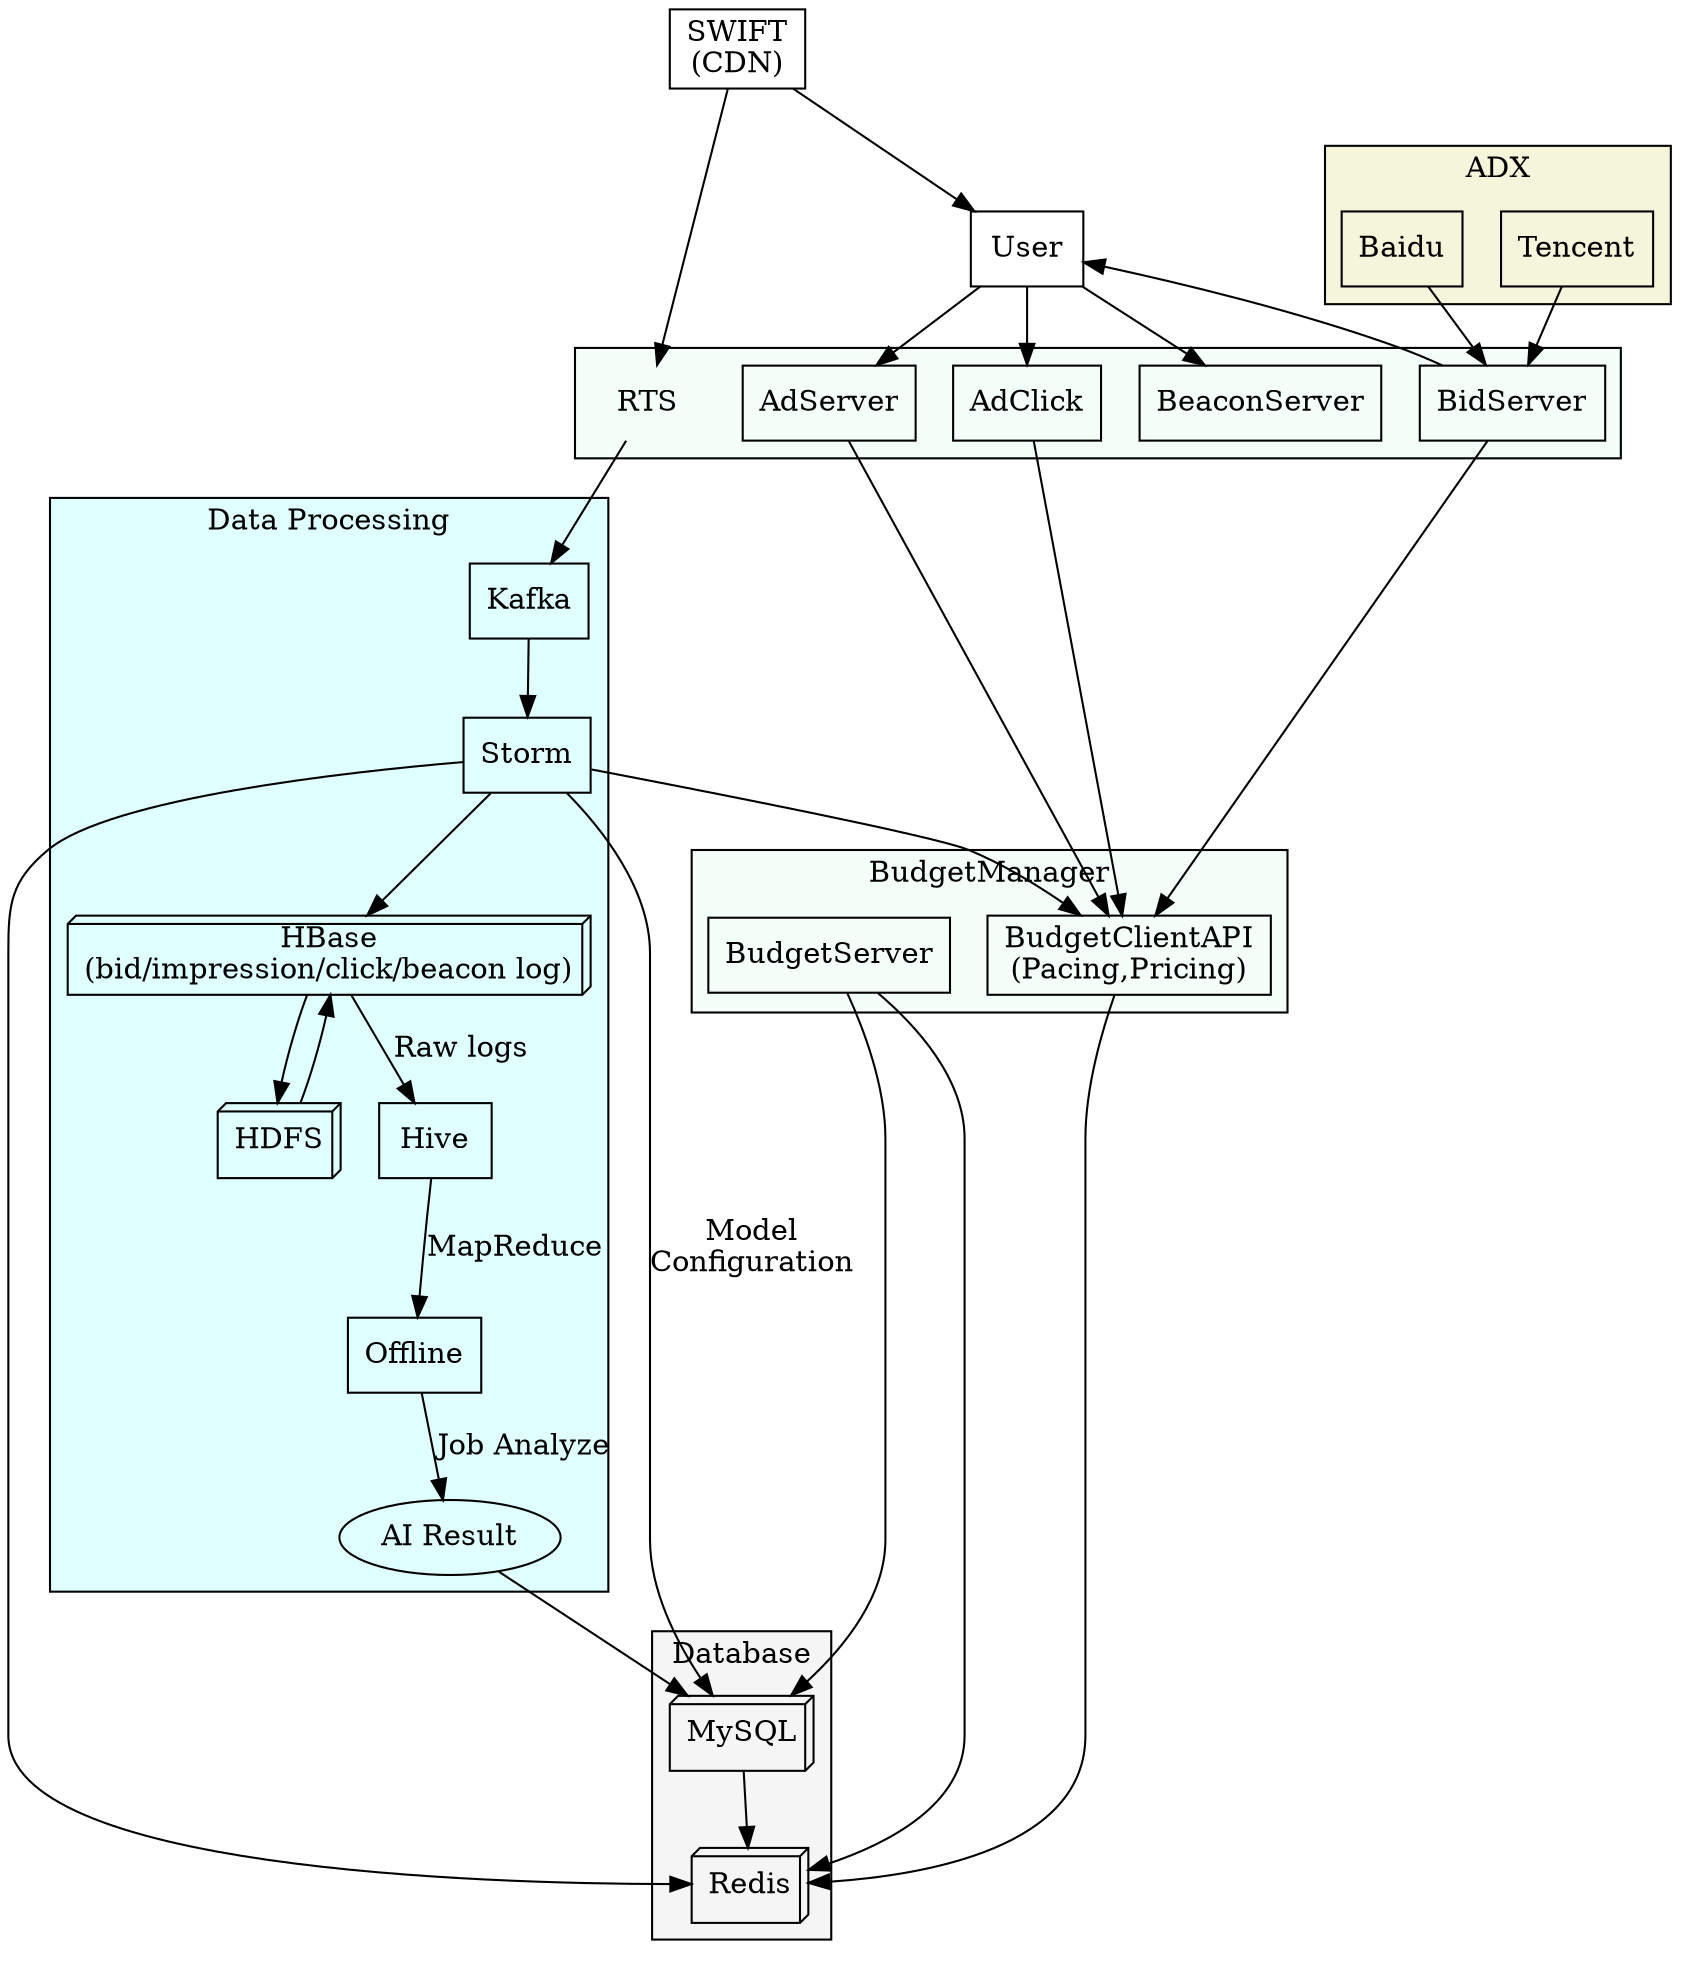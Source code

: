 digraph RTS {
	node [shape="record"];
	edge [style="solid"];
	//layout="neato";
	//edge [style="dashed"];
	//rotate=90;

	subgraph cluster_rts {
		//label="RTS";
		bgcolor="mintcream";

		RTS [shape="plaintext"];
		BeaconServer;
		BidServer;
		AdServer;
		AdClick;
	}

	subgraph cluster_budget {
		bgcolor="mintcream";
		label="BudgetManager";

		BudgetServer;
		BudgetClientAPI [label="BudgetClientAPI\n(Pacing,Pricing)"];
	}

	subgraph cluster_ADX {
		bgcolor="Beige";
		label="ADX";

		Tencent;
		Baidu;
	}

	subgraph cluster_DataHandling {
		label="Data Processing";

		bgcolor="LightCyan";

		Kafka;
		Storm;
		HDFS [shape="box3d"];
		HBase [label="HBase\n(bid/impression/click/beacon log)", shape="box3d"];
		Hive [label="Hive"];
		Offline;
		AI_Result [shape="ellipse", label="AI Result"];
	}

	subgraph cluster_Database {
		label="Database";
		bgcolor="WhiteSmoke";

		MySQL [shape="box3d"];
		Redis [shape="box3d"];
	}

	//RTS [label="{RTS|BidServer|AdServer|AdClick|BeaconServer}"]

	User;
	SWIFT [label="SWIFT\n(CDN)"];

	{Baidu,Tencent}->BidServer;
	BidServer->User;
	User->AdServer,AdClick,BeaconServer;

	RTS->Kafka->Storm->{HBase,BudgetClientAPI};
	SWIFT->RTS,User

	HBase->HDFS;
	HDFS->HBase;
	HBase->Hive [label="Raw logs"];
	Hive->Offline [label="MapReduce"];

	Offline->AI_Result [label="Job Analyze"];
	AI_Result->MySQL;
	Storm->MySQL [label="Model\nConfiguration"];

	Storm,MySQL->Redis;

	BudgetServer->{Redis,MySQL};
	BudgetClientAPI->Redis;
	BidServer->BudgetClientAPI;

	AdServer,AdClick->BudgetClientAPI;

}
